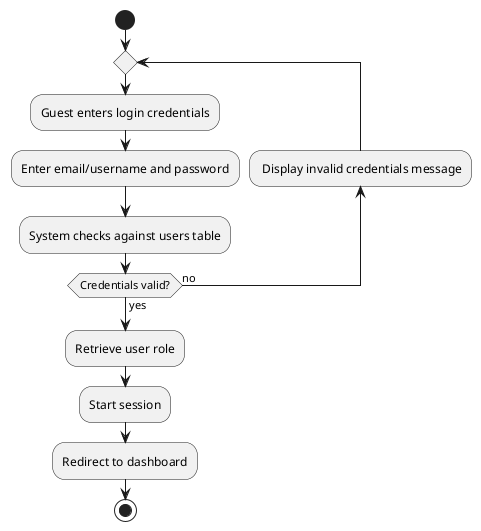 @startuml Login Activity
start
repeat
  :Guest enters login credentials;
  :Enter email/username and password;
  :System checks against users table;
  backward: Display invalid credentials message;
repeat while (Credentials valid?) is (no) not (yes)
    :Retrieve user role;
    :Start session;
    :Redirect to dashboard;
stop
@enduml